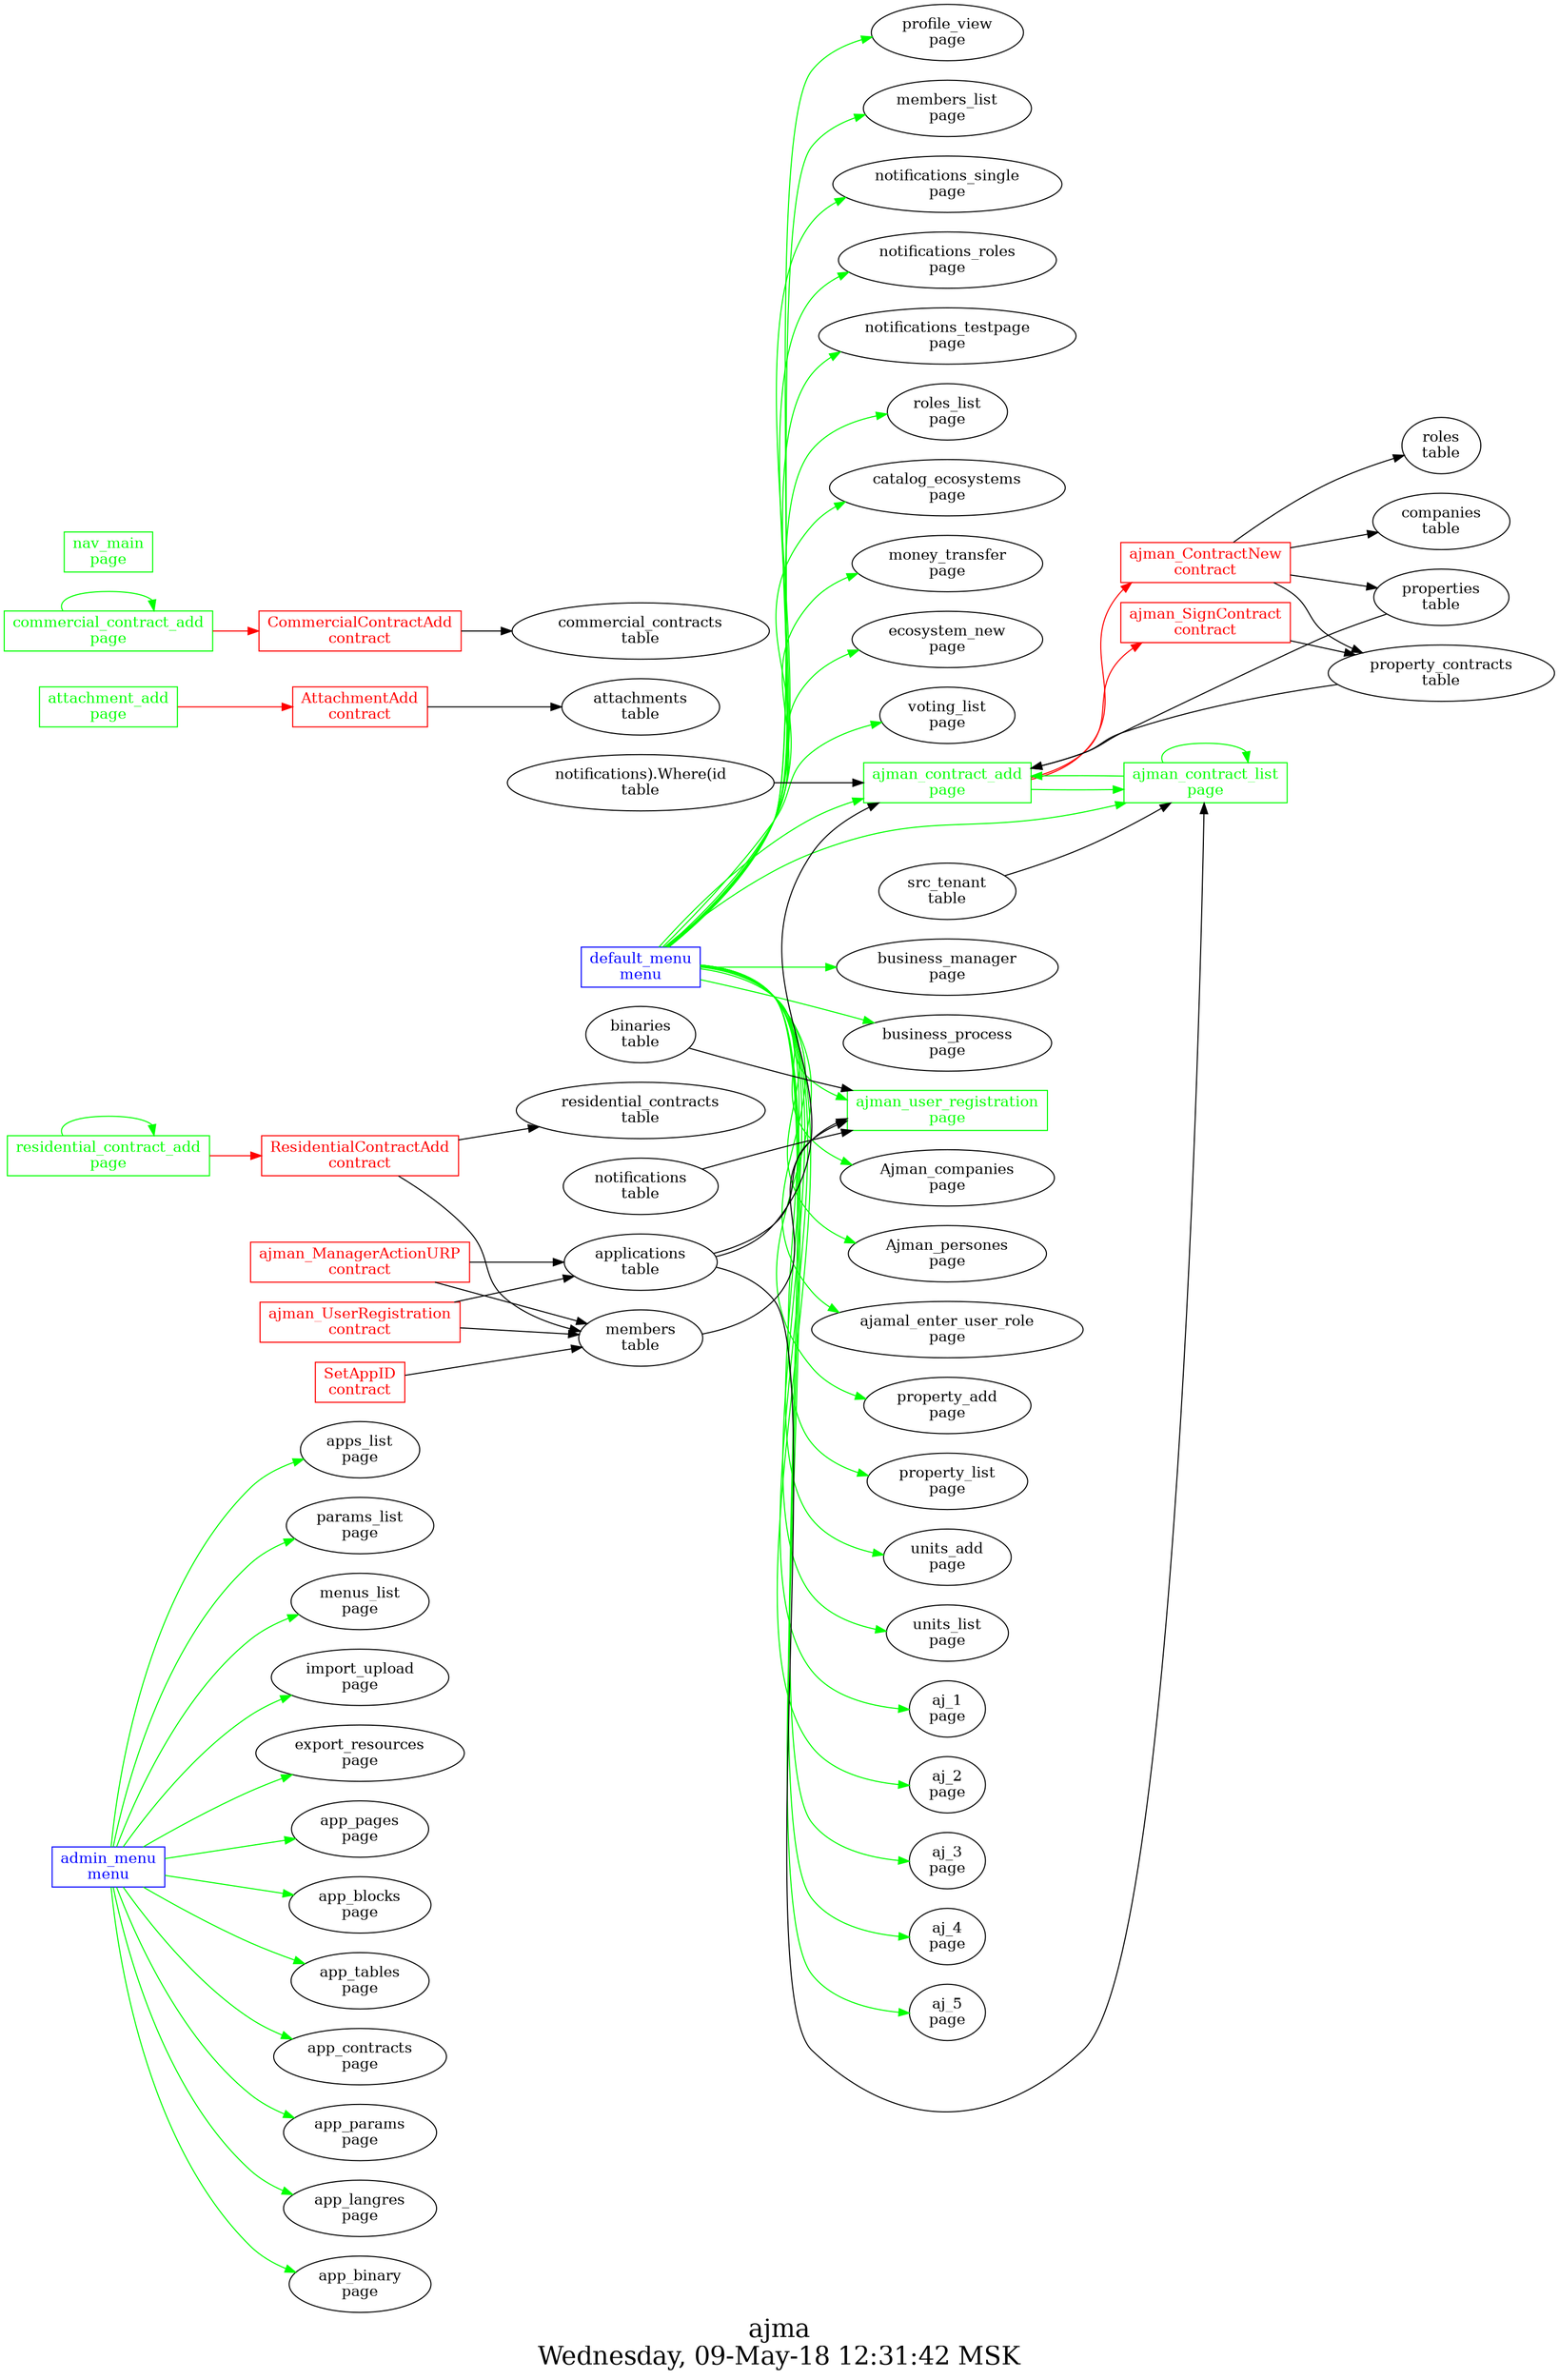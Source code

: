 digraph G {
graph [
  fontsize="24";
  label="ajma\nWednesday, 09-May-18 12:31:42 MSK";
  nojustify=true;
  ordering=out;
  rankdir=LR;
  size="30";
];
"admin_menu\nmenu" -> "apps_list\npage"  [ color=green ]
"admin_menu\nmenu" -> "params_list\npage"  [ color=green ]
"admin_menu\nmenu" -> "menus_list\npage"  [ color=green ]
"admin_menu\nmenu" -> "import_upload\npage"  [ color=green ]
"admin_menu\nmenu" -> "export_resources\npage"  [ color=green ]
"admin_menu\nmenu" -> "app_pages\npage"  [ color=green ]
"admin_menu\nmenu" -> "app_blocks\npage"  [ color=green ]
"admin_menu\nmenu" -> "app_tables\npage"  [ color=green ]
"admin_menu\nmenu" -> "app_contracts\npage"  [ color=green ]
"admin_menu\nmenu" -> "app_params\npage"  [ color=green ]
"admin_menu\nmenu" -> "app_langres\npage"  [ color=green ]
"admin_menu\nmenu" -> "app_binary\npage"  [ color=green ]
"admin_menu\nmenu" [color=blue, fontcolor=blue, group=menus, shape=record];
"default_menu\nmenu" -> "profile_view\npage"  [ color=green ]
"default_menu\nmenu" -> "members_list\npage"  [ color=green ]
"default_menu\nmenu" -> "notifications_single\npage"  [ color=green ]
"default_menu\nmenu" -> "notifications_roles\npage"  [ color=green ]
"default_menu\nmenu" -> "notifications_testpage\npage"  [ color=green ]
"default_menu\nmenu" -> "roles_list\npage"  [ color=green ]
"default_menu\nmenu" -> "catalog_ecosystems\npage"  [ color=green ]
"default_menu\nmenu" -> "money_transfer\npage"  [ color=green ]
"default_menu\nmenu" -> "ecosystem_new\npage"  [ color=green ]
"default_menu\nmenu" -> "voting_list\npage"  [ color=green ]
"default_menu\nmenu" -> "ajman_contract_add\npage"  [ color=green ]
"default_menu\nmenu" -> "ajman_contract_list\npage"  [ color=green ]
"default_menu\nmenu" -> "business_manager\npage"  [ color=green ]
"default_menu\nmenu" -> "business_process\npage"  [ color=green ]
"default_menu\nmenu" -> "ajman_user_registration\npage"  [ color=green ]
"default_menu\nmenu" -> "Ajman_companies\npage"  [ color=green ]
"default_menu\nmenu" -> "Ajman_persones\npage"  [ color=green ]
"default_menu\nmenu" -> "ajamal_enter_user_role\npage"  [ color=green ]
"default_menu\nmenu" -> "property_add\npage"  [ color=green ]
"default_menu\nmenu" -> "property_list\npage"  [ color=green ]
"default_menu\nmenu" -> "units_add\npage"  [ color=green ]
"default_menu\nmenu" -> "units_list\npage"  [ color=green ]
"default_menu\nmenu" -> "aj_1\npage"  [ color=green ]
"default_menu\nmenu" -> "aj_2\npage"  [ color=green ]
"default_menu\nmenu" -> "aj_3\npage"  [ color=green ]
"default_menu\nmenu" -> "aj_4\npage"  [ color=green ]
"default_menu\nmenu" -> "aj_5\npage"  [ color=green ]
"default_menu\nmenu" [color=blue, fontcolor=blue, group=menus, shape=record];
"ajman_contract_add\npage" -> "ajman_ContractNew\ncontract"  [ color=red ]
"ajman_contract_add\npage" -> "ajman_SignContract\ncontract"  [ color=red ]
"notifications).Where(id\ntable" -> "ajman_contract_add\npage"  [ color="" ]
"applications\ntable" -> "ajman_contract_add\npage"  [ color="" ]
"property_contracts\ntable" -> "ajman_contract_add\npage"  [ color="" ]
"properties\ntable" -> "ajman_contract_add\npage"  [ color="" ]
"ajman_contract_add\npage" -> "ajman_contract_list\npage"  [ color=green ]
"ajman_contract_add\npage" [color=green, fontcolor=green, group=pages, shape=record];
"applications\ntable" -> "ajman_contract_list\npage"  [ color="" ]
"src_tenant\ntable" -> "ajman_contract_list\npage"  [ color="" ]
"ajman_contract_list\npage" -> "ajman_contract_list\npage"  [ color=green ]
"ajman_contract_list\npage" -> "ajman_contract_add\npage"  [ color=green ]
"ajman_contract_list\npage" [color=green, fontcolor=green, group=pages, shape=record];
"applications\ntable" -> "ajman_user_registration\npage"  [ color="" ]
"notifications\ntable" -> "ajman_user_registration\npage"  [ color="" ]
"members\ntable" -> "ajman_user_registration\npage"  [ color="" ]
"binaries\ntable" -> "ajman_user_registration\npage"  [ color="" ]
"ajman_user_registration\npage" [color=green, fontcolor=green, group=pages, shape=record];
"attachment_add\npage" -> "AttachmentAdd\ncontract"  [ color=red ]
"attachment_add\npage" [color=green, fontcolor=green, group=pages, shape=record];
"commercial_contract_add\npage" -> "CommercialContractAdd\ncontract"  [ color=red ]
"commercial_contract_add\npage" -> "commercial_contract_add\npage"  [ color=green ]
"commercial_contract_add\npage" [color=green, fontcolor=green, group=pages, shape=record];
"nav_main\npage" [color=green, fontcolor=green, group=pages, shape=record];
"residential_contract_add\npage" -> "ResidentialContractAdd\ncontract"  [ color=red ]
"residential_contract_add\npage" -> "residential_contract_add\npage"  [ color=green ]
"residential_contract_add\npage" [color=green, fontcolor=green, group=pages, shape=record];
"AttachmentAdd\ncontract" -> "attachments\ntable"  [ color="" ]
"AttachmentAdd\ncontract" [color=red, fontcolor=red, group=contracts, shape=record];
"CommercialContractAdd\ncontract" -> "commercial_contracts\ntable"  [ color="" ]
"CommercialContractAdd\ncontract" [color=red, fontcolor=red, group=contracts, shape=record];
"ResidentialContractAdd\ncontract" -> "members\ntable"  [ color="" ]
"ResidentialContractAdd\ncontract" -> "residential_contracts\ntable"  [ color="" ]
"ResidentialContractAdd\ncontract" [color=red, fontcolor=red, group=contracts, shape=record];
"SetAppID\ncontract" -> "members\ntable"  [ color="" ]
"SetAppID\ncontract" [color=red, fontcolor=red, group=contracts, shape=record];
"ajman_ContractNew\ncontract" -> "roles\ntable"  [ color="" ]
"ajman_ContractNew\ncontract" -> "companies\ntable"  [ color="" ]
"ajman_ContractNew\ncontract" -> "properties\ntable"  [ color="" ]
"ajman_ContractNew\ncontract" -> "property_contracts\ntable"  [ color="" ]
"ajman_ContractNew\ncontract" [color=red, fontcolor=red, group=contracts, shape=record];
"ajman_ManagerActionURP\ncontract" -> "applications\ntable"  [ color="" ]
"ajman_ManagerActionURP\ncontract" -> "members\ntable"  [ color="" ]
"ajman_ManagerActionURP\ncontract" [color=red, fontcolor=red, group=contracts, shape=record];
"ajman_SignContract\ncontract" -> "property_contracts\ntable"  [ color="" ]
"ajman_SignContract\ncontract" [color=red, fontcolor=red, group=contracts, shape=record];
"ajman_UserRegistration\ncontract" -> "members\ntable"  [ color="" ]
"ajman_UserRegistration\ncontract" -> "applications\ntable"  [ color="" ]
"ajman_UserRegistration\ncontract" [color=red, fontcolor=red, group=contracts, shape=record];
"attachments\ntable" [color="", fontcolor="", group=tables, shape=""];
"commercial_contracts\ntable" [color="", fontcolor="", group=tables, shape=""];
"property_contracts\ntable" [color="", fontcolor="", group=tables, shape=""];
"residential_contracts\ntable" [color="", fontcolor="", group=tables, shape=""];
}

